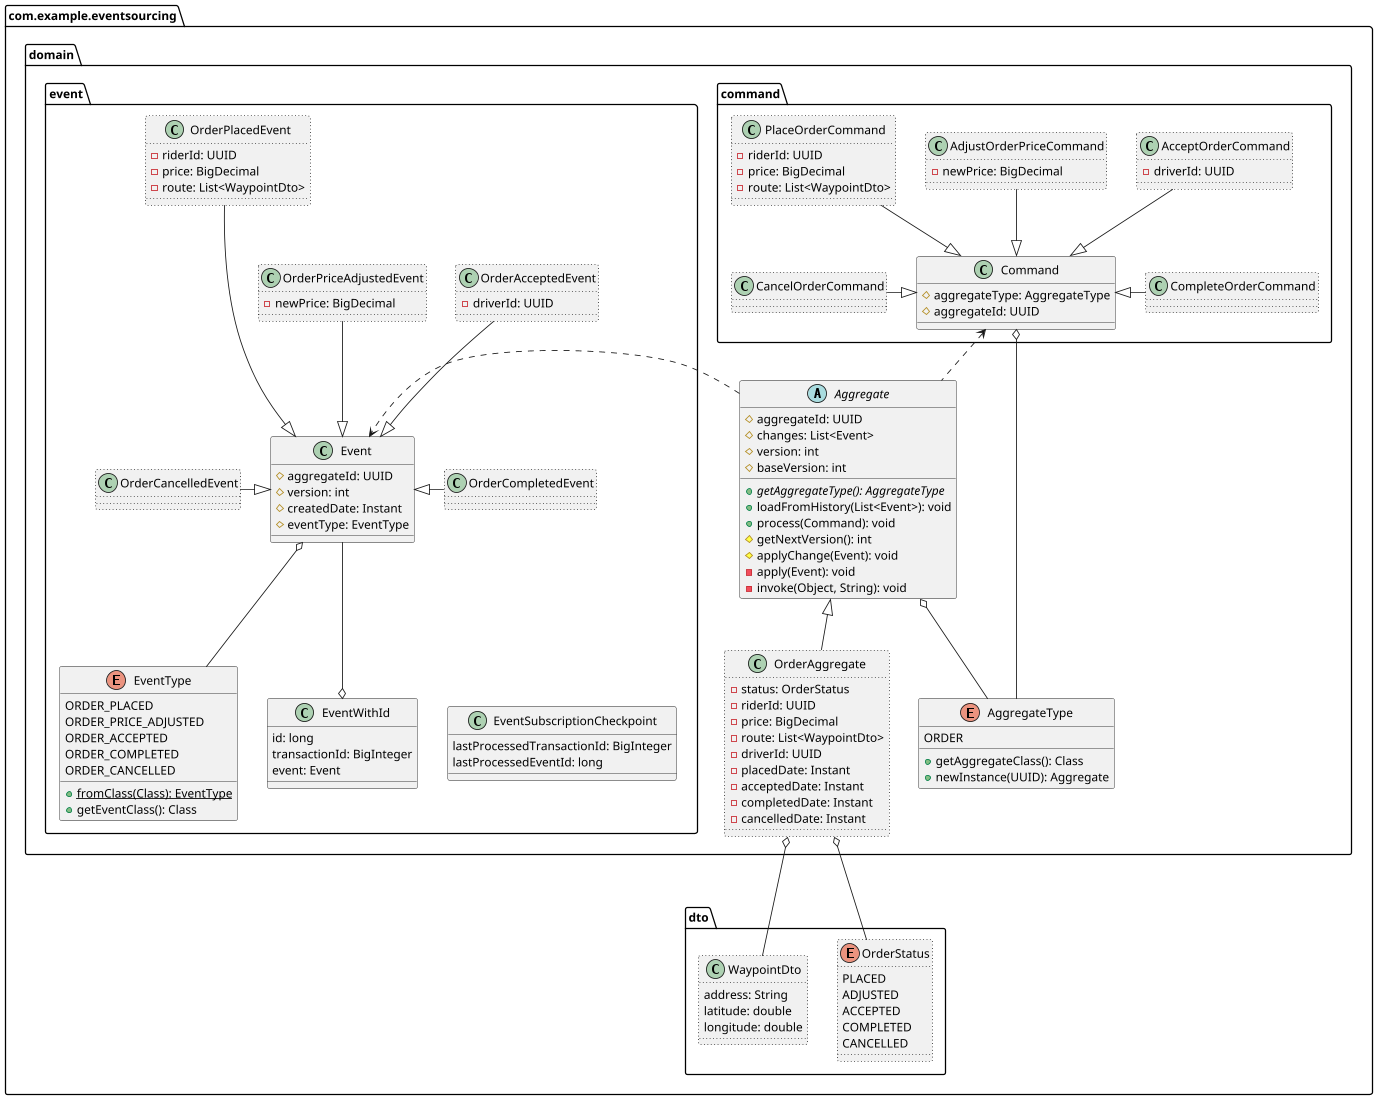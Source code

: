 @startuml

scale max 1024 width
scale max 1100 height

set separator none

package com.example.eventsourcing {

  package domain {

    abstract class Aggregate {
      #aggregateId: UUID
      #changes: List<Event>
      #version: int
      #baseVersion: int
      {abstract} +getAggregateType(): AggregateType
      +loadFromHistory(List<Event>): void
      +process(Command): void
      #getNextVersion(): int
      #applyChange(Event): void
      -apply(Event): void
      -invoke(Object, String): void
    }

    class OrderAggregate ##[dotted] {
      -status: OrderStatus
      -riderId: UUID
      -price: BigDecimal
      -route: List<WaypointDto>
      -driverId: UUID
      -placedDate: Instant
      -acceptedDate: Instant
      -completedDate: Instant
      -cancelledDate: Instant
    }

    enum AggregateType {
      ORDER
      +getAggregateClass(): Class
      +newInstance(UUID): Aggregate
    }

    package command {

      class Command {
        #aggregateType: AggregateType
        #aggregateId: UUID
      }

      class PlaceOrderCommand ##[dotted] {
        -riderId: UUID
        -price: BigDecimal
        -route: List<WaypointDto>
      }

      class AdjustOrderPriceCommand ##[dotted] {
        -newPrice: BigDecimal
      }

      class AcceptOrderCommand ##[dotted] {
        -driverId: UUID
      }

      class CompleteOrderCommand ##[dotted] {
      }

      class CancelOrderCommand ##[dotted] {
      }
    }

    package event {

      class Event {
        #aggregateId: UUID
        #version: int
        #createdDate: Instant
        #eventType: EventType
      }

      class OrderPlacedEvent ##[dotted] {
        -riderId: UUID
        -price: BigDecimal
        -route: List<WaypointDto>
      }

      class OrderPriceAdjustedEvent ##[dotted] {
        -newPrice: BigDecimal
      }

      class OrderAcceptedEvent ##[dotted] {
        -driverId: UUID
      }

      class OrderCompletedEvent ##[dotted] {
      }

      class OrderCancelledEvent ##[dotted] {
      }

      together {

        class EventSubscriptionCheckpoint {
          lastProcessedTransactionId: BigInteger
          lastProcessedEventId: long
        }

        class EventWithId {
          id: long
          transactionId: BigInteger
          event: Event
        }
      }

      enum EventType {
        ORDER_PLACED
        ORDER_PRICE_ADJUSTED
        ORDER_ACCEPTED
        ORDER_COMPLETED
        ORDER_CANCELLED
        {static} +fromClass(Class): EventType
        +getEventClass(): Class
      }
    }
  }

  package dto {

    class WaypointDto ##[dotted] {
      address: String
      latitude: double
      longitude: double
    }

    enum OrderStatus ##[dotted] {
      PLACED
      ADJUSTED
      ACCEPTED
      COMPLETED
      CANCELLED
    }
  }
}

Aggregate o-- AggregateType
Aggregate .left.> Command
Aggregate .right.> Event
Aggregate <|-- OrderAggregate

OrderAggregate o--- WaypointDto
OrderAggregate o--- OrderStatus

Command o--- AggregateType

Command <|-up- PlaceOrderCommand
Command <|-up- AdjustOrderPriceCommand
Command <|-up- AcceptOrderCommand
Command <|--right- CompleteOrderCommand
Command <|--left- CancelOrderCommand

Event <|--up- OrderPlacedEvent
Event <|-up- OrderPriceAdjustedEvent
Event <|-up- OrderAcceptedEvent
Event <|-right- OrderCompletedEvent
Event <|--left- OrderCancelledEvent

Event o-- EventType
EventWithId o-up- Event

@enduml
